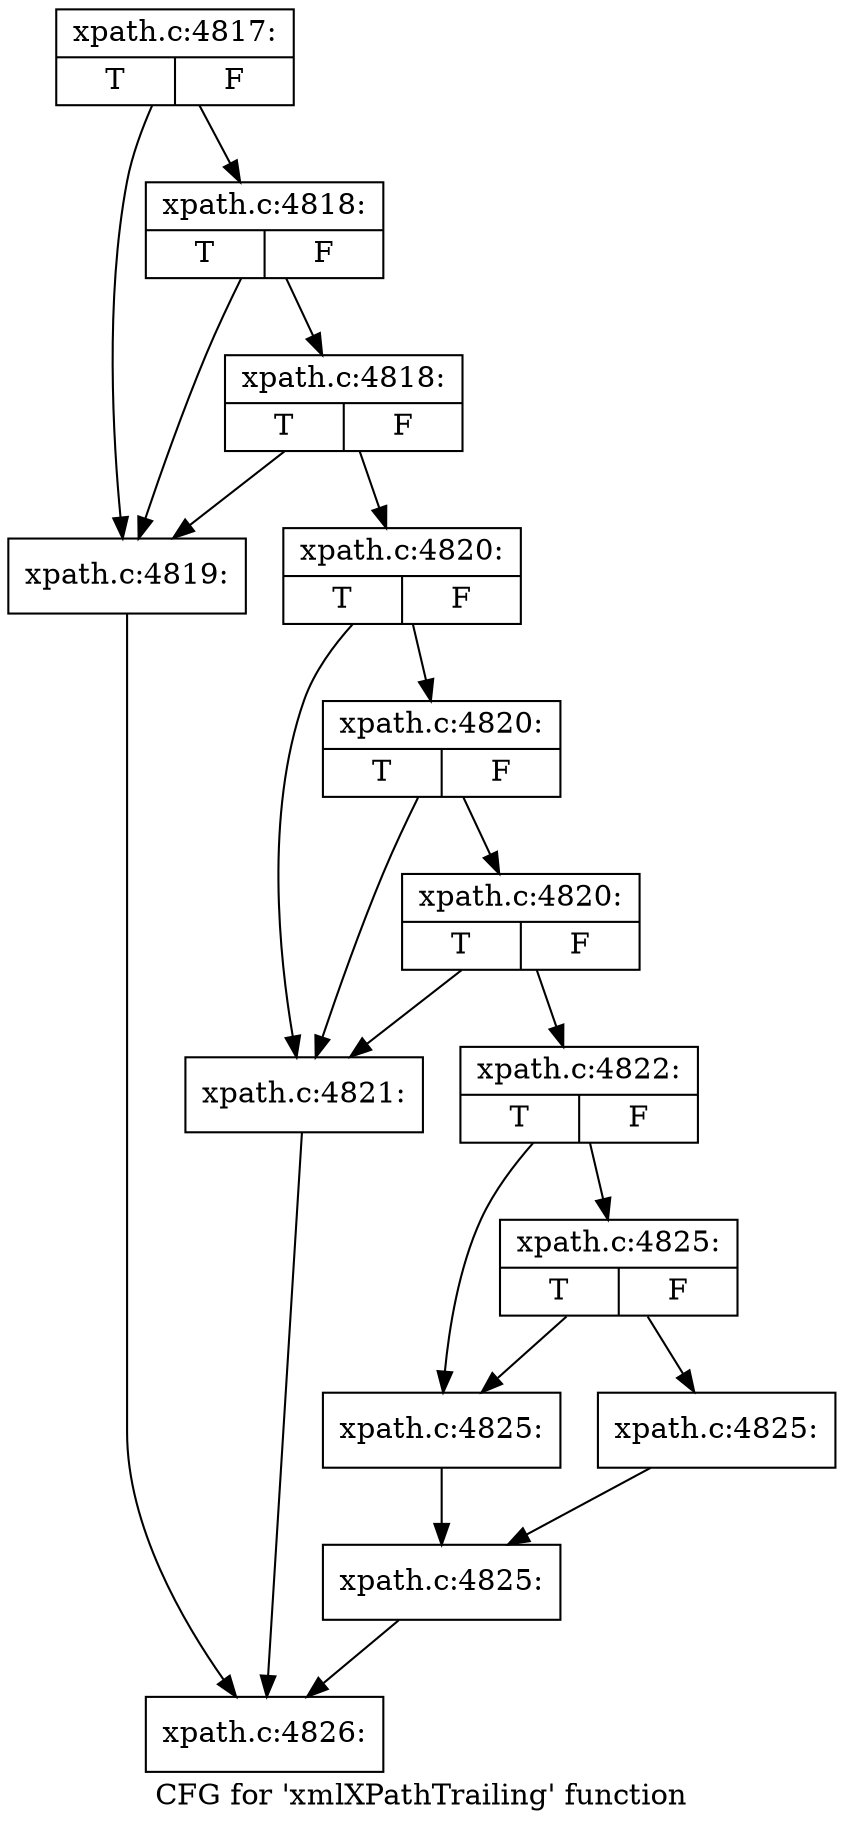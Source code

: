 digraph "CFG for 'xmlXPathTrailing' function" {
	label="CFG for 'xmlXPathTrailing' function";

	Node0x4865960 [shape=record,label="{xpath.c:4817:|{<s0>T|<s1>F}}"];
	Node0x4865960 -> Node0x4865f70;
	Node0x4865960 -> Node0x4866090;
	Node0x4866090 [shape=record,label="{xpath.c:4818:|{<s0>T|<s1>F}}"];
	Node0x4866090 -> Node0x4865f70;
	Node0x4866090 -> Node0x4866010;
	Node0x4866010 [shape=record,label="{xpath.c:4818:|{<s0>T|<s1>F}}"];
	Node0x4866010 -> Node0x4865f70;
	Node0x4866010 -> Node0x4865fc0;
	Node0x4865f70 [shape=record,label="{xpath.c:4819:}"];
	Node0x4865f70 -> Node0x4863c10;
	Node0x4865fc0 [shape=record,label="{xpath.c:4820:|{<s0>T|<s1>F}}"];
	Node0x4865fc0 -> Node0x4866c80;
	Node0x4865fc0 -> Node0x4866da0;
	Node0x4866da0 [shape=record,label="{xpath.c:4820:|{<s0>T|<s1>F}}"];
	Node0x4866da0 -> Node0x4866c80;
	Node0x4866da0 -> Node0x4866d20;
	Node0x4866d20 [shape=record,label="{xpath.c:4820:|{<s0>T|<s1>F}}"];
	Node0x4866d20 -> Node0x4866c80;
	Node0x4866d20 -> Node0x4866cd0;
	Node0x4866c80 [shape=record,label="{xpath.c:4821:}"];
	Node0x4866c80 -> Node0x4863c10;
	Node0x4866cd0 [shape=record,label="{xpath.c:4822:|{<s0>T|<s1>F}}"];
	Node0x4866cd0 -> Node0x4867b50;
	Node0x4866cd0 -> Node0x4867ab0;
	Node0x4867b50 [shape=record,label="{xpath.c:4825:|{<s0>T|<s1>F}}"];
	Node0x4867b50 -> Node0x4867a60;
	Node0x4867b50 -> Node0x4867ab0;
	Node0x4867a60 [shape=record,label="{xpath.c:4825:}"];
	Node0x4867a60 -> Node0x4867b00;
	Node0x4867ab0 [shape=record,label="{xpath.c:4825:}"];
	Node0x4867ab0 -> Node0x4867b00;
	Node0x4867b00 [shape=record,label="{xpath.c:4825:}"];
	Node0x4867b00 -> Node0x4863c10;
	Node0x4863c10 [shape=record,label="{xpath.c:4826:}"];
}

